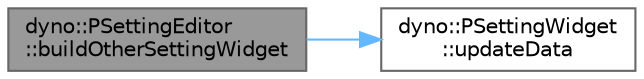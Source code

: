 digraph "dyno::PSettingEditor::buildOtherSettingWidget"
{
 // LATEX_PDF_SIZE
  bgcolor="transparent";
  edge [fontname=Helvetica,fontsize=10,labelfontname=Helvetica,labelfontsize=10];
  node [fontname=Helvetica,fontsize=10,shape=box,height=0.2,width=0.4];
  rankdir="LR";
  Node1 [id="Node000001",label="dyno::PSettingEditor\l::buildOtherSettingWidget",height=0.2,width=0.4,color="gray40", fillcolor="grey60", style="filled", fontcolor="black",tooltip=" "];
  Node1 -> Node2 [id="edge1_Node000001_Node000002",color="steelblue1",style="solid",tooltip=" "];
  Node2 [id="Node000002",label="dyno::PSettingWidget\l::updateData",height=0.2,width=0.4,color="grey40", fillcolor="white", style="filled",URL="$classdyno_1_1_p_setting_widget.html#a8513648666b846d76b99f80dec4a26e3",tooltip=" "];
}
